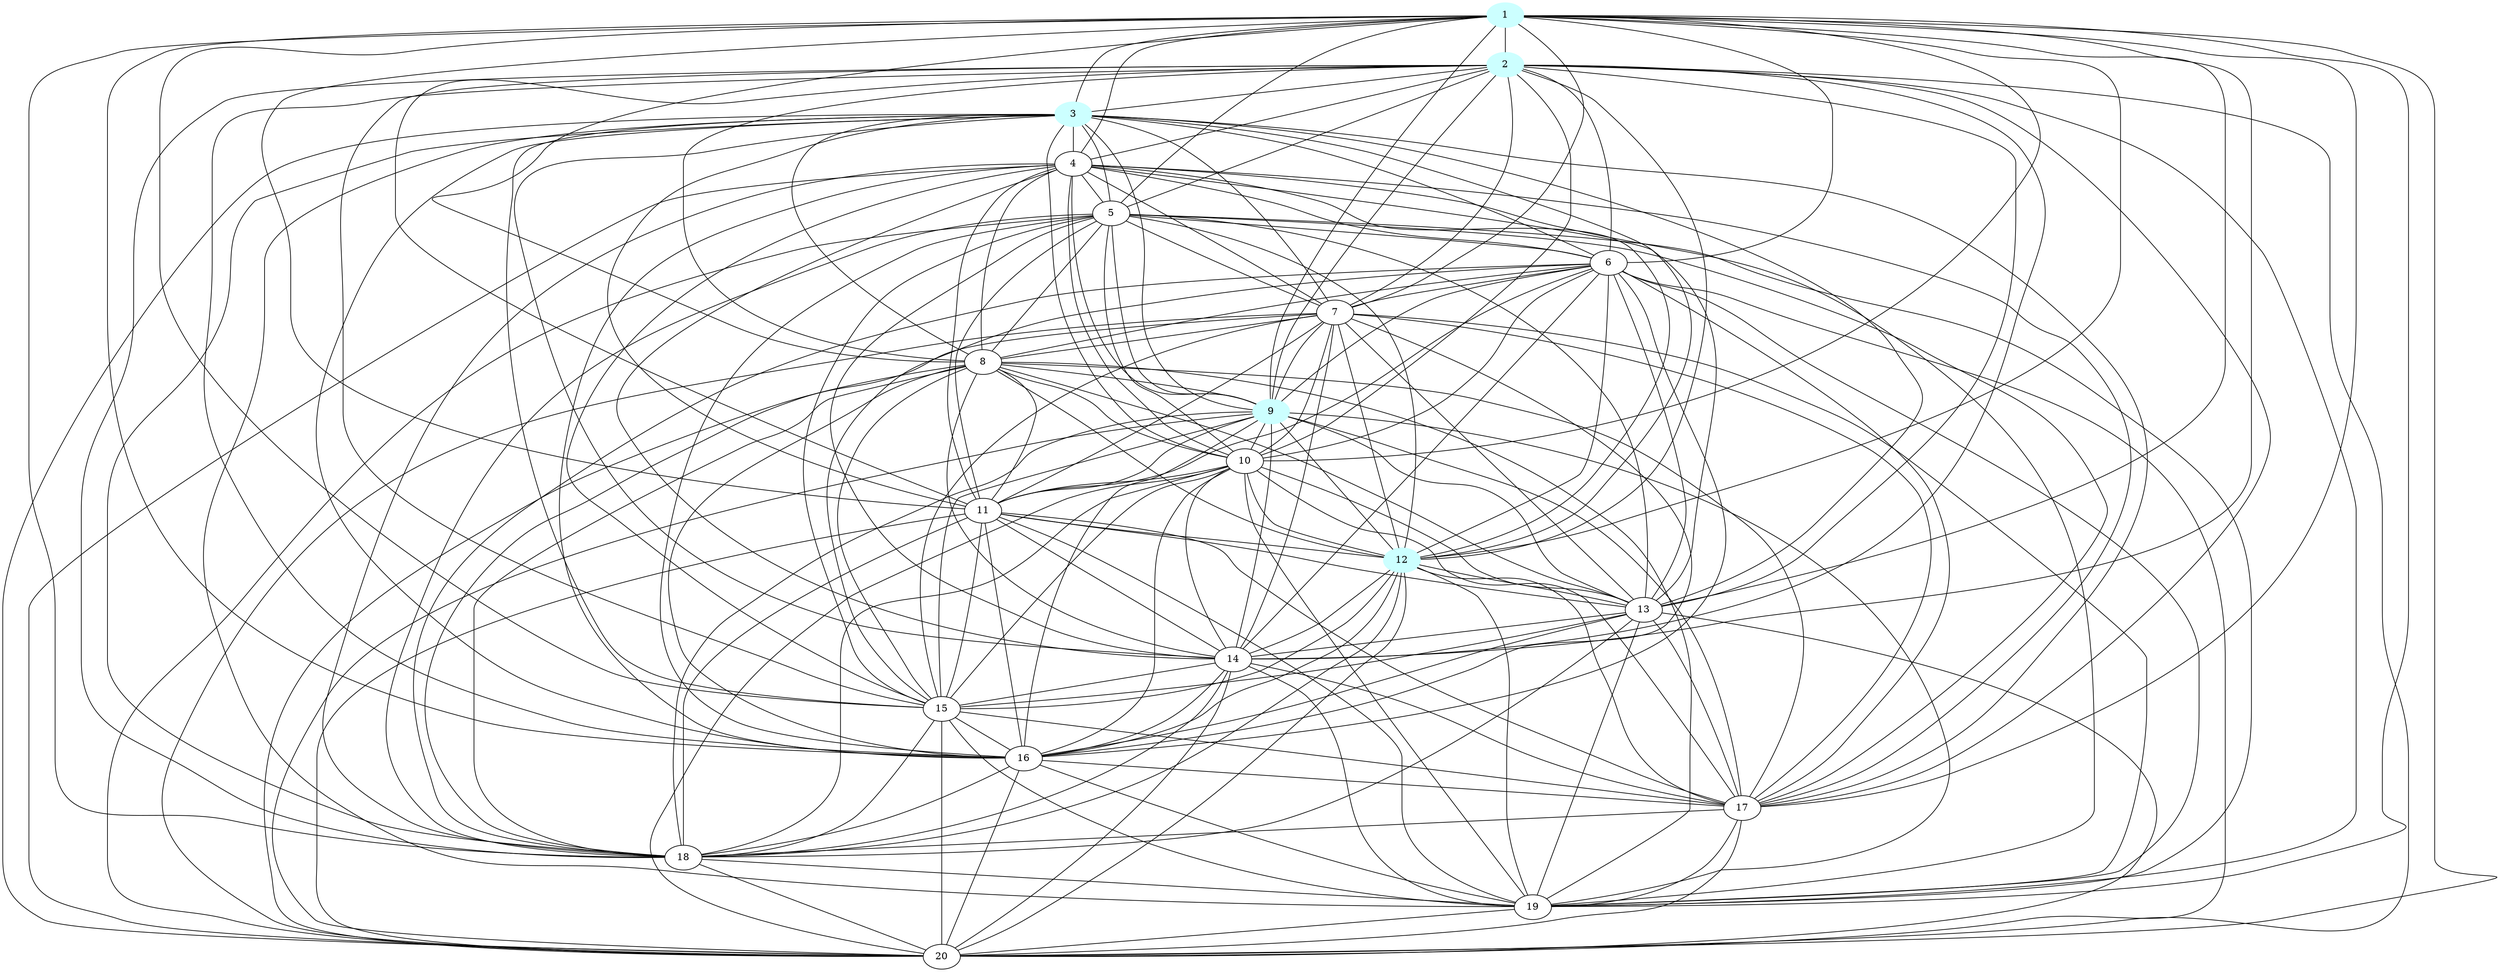 graph G {
    1 [style=filled, color="#CCFFFF"];
    2 [style=filled, color="#CCFFFF"];
    3 [style=filled, color="#CCFFFF"];
    9 [style=filled, color="#CCFFFF"];
    12 [style=filled, color="#CCFFFF"];
    1 -- 2 [len= 2]
    1 -- 3 [len= 2]
    1 -- 4 [len= 3]
    1 -- 5 [len= 3]
    1 -- 6 [len= 4]
    1 -- 7 [len= 2]
    1 -- 8 [len= 2]
    1 -- 9 [len= 2]
    1 -- 10 [len= 2]
    1 -- 11 [len= 2]
    1 -- 12 [len= 2]
    1 -- 13 [len= 2]
    1 -- 14 [len= 2]
    1 -- 15 [len= 4]
    1 -- 16 [len= 3]
    1 -- 17 [len= 2]
    1 -- 18 [len= 2]
    1 -- 19 [len= 3]
    1 -- 20 [len= 2]
    2 -- 3 [len= 2]
    2 -- 4 [len= 3]
    2 -- 5 [len= 3]
    2 -- 6 [len= 4]
    2 -- 7 [len= 3]
    2 -- 8 [len= 2]
    2 -- 9 [len= 2]
    2 -- 10 [len= 4]
    2 -- 11 [len= 4]
    2 -- 12 [len= 2]
    2 -- 13 [len= 3]
    2 -- 14 [len= 3]
    2 -- 15 [len= 4]
    2 -- 16 [len= 4]
    2 -- 17 [len= 3]
    2 -- 18 [len= 3]
    2 -- 19 [len= 4]
    2 -- 20 [len= 4]
    3 -- 4 [len= 3]
    3 -- 5 [len= 3]
    3 -- 6 [len= 3]
    3 -- 7 [len= 3]
    3 -- 8 [len= 2]
    3 -- 9 [len= 2]
    3 -- 10 [len= 3]
    3 -- 11 [len= 3]
    3 -- 12 [len= 2]
    3 -- 13 [len= 3]
    3 -- 14 [len= 2]
    3 -- 15 [len= 3]
    3 -- 16 [len= 3]
    3 -- 17 [len= 3]
    3 -- 18 [len= 2]
    3 -- 19 [len= 3]
    3 -- 20 [len= 3]
    4 -- 5 [len= 2]
    4 -- 6 [len= 2]
    4 -- 7 [len= 3]
    4 -- 8 [len= 4]
    4 -- 9 [len= 3]
    4 -- 10 [len= 3]
    4 -- 11 [len= 3]
    4 -- 12 [len= 2]
    4 -- 13 [len= 3]
    4 -- 14 [len= 3]
    4 -- 15 [len= 2]
    4 -- 16 [len= 3]
    4 -- 17 [len= 3]
    4 -- 18 [len= 3]
    4 -- 19 [len= 3]
    4 -- 20 [len= 3]
    5 -- 6 [len= 2]
    5 -- 7 [len= 3]
    5 -- 8 [len= 3]
    5 -- 9 [len= 2]
    5 -- 10 [len= 3]
    5 -- 11 [len= 3]
    5 -- 12 [len= 2]
    5 -- 13 [len= 2]
    5 -- 14 [len= 3]
    5 -- 15 [len= 2]
    5 -- 16 [len= 3]
    5 -- 17 [len= 3]
    5 -- 18 [len= 3]
    5 -- 19 [len= 3]
    5 -- 20 [len= 3]
    6 -- 7 [len= 4]
    6 -- 8 [len= 4]
    6 -- 9 [len= 3]
    6 -- 10 [len= 4]
    6 -- 11 [len= 4]
    6 -- 12 [len= 2]
    6 -- 13 [len= 3]
    6 -- 14 [len= 4]
    6 -- 15 [len= 2]
    6 -- 16 [len= 4]
    6 -- 17 [len= 4]
    6 -- 18 [len= 4]
    6 -- 19 [len= 4]
    6 -- 20 [len= 4]
    7 -- 8 [len= 3]
    7 -- 9 [len= 3]
    7 -- 10 [len= 2]
    7 -- 11 [len= 1]
    7 -- 12 [len= 3]
    7 -- 13 [len= 1]
    7 -- 14 [len= 1]
    7 -- 15 [len= 4]
    7 -- 16 [len= 2]
    7 -- 17 [len= 1]
    7 -- 18 [len= 1]
    7 -- 19 [len= 2]
    7 -- 20 [len= 1]
    8 -- 9 [len= 2]
    8 -- 10 [len= 4]
    8 -- 11 [len= 4]
    8 -- 12 [len= 3]
    8 -- 13 [len= 3]
    8 -- 14 [len= 3]
    8 -- 15 [len= 4]
    8 -- 16 [len= 4]
    8 -- 17 [len= 4]
    8 -- 18 [len= 3]
    8 -- 19 [len= 4]
    8 -- 20 [len= 4]
    9 -- 10 [len= 3]
    9 -- 11 [len= 3]
    9 -- 12 [len= 2]
    9 -- 13 [len= 3]
    9 -- 14 [len= 3]
    9 -- 15 [len= 3]
    9 -- 16 [len= 4]
    9 -- 17 [len= 3]
    9 -- 18 [len= 3]
    9 -- 19 [len= 3]
    9 -- 20 [len= 3]
    10 -- 11 [len= 1]
    10 -- 12 [len= 3]
    10 -- 13 [len= 1]
    10 -- 14 [len= 1]
    10 -- 15 [len= 4]
    10 -- 16 [len= 2]
    10 -- 17 [len= 1]
    10 -- 18 [len= 1]
    10 -- 19 [len= 2]
    10 -- 20 [len= 1]
    11 -- 12 [len= 3]
    11 -- 13 [len= 1]
    11 -- 14 [len= 1]
    11 -- 15 [len= 4]
    11 -- 16 [len= 2]
    11 -- 17 [len= 2]
    11 -- 18 [len= 1]
    11 -- 19 [len= 2]
    11 -- 20 [len= 1]
    12 -- 13 [len= 3]
    12 -- 14 [len= 3]
    12 -- 15 [len= 2]
    12 -- 16 [len= 3]
    12 -- 17 [len= 3]
    12 -- 18 [len= 3]
    12 -- 19 [len= 3]
    12 -- 20 [len= 3]
    13 -- 14 [len= 1]
    13 -- 15 [len= 3]
    13 -- 16 [len= 2]
    13 -- 17 [len= 1]
    13 -- 18 [len= 1]
    13 -- 19 [len= 1]
    13 -- 20 [len= 1]
    14 -- 15 [len= 4]
    14 -- 16 [len= 2]
    14 -- 17 [len= 1]
    14 -- 18 [len= 1]
    14 -- 19 [len= 2]
    14 -- 20 [len= 1]
    15 -- 16 [len= 4]
    15 -- 17 [len= 4]
    15 -- 18 [len= 4]
    15 -- 19 [len= 4]
    15 -- 20 [len= 4]
    16 -- 17 [len= 2]
    16 -- 18 [len= 2]
    16 -- 19 [len= 2]
    16 -- 20 [len= 2]
    17 -- 18 [len= 1]
    17 -- 19 [len= 2]
    17 -- 20 [len= 2]
    18 -- 19 [len= 2]
    18 -- 20 [len= 2]
    19 -- 20 [len= 2]
}

